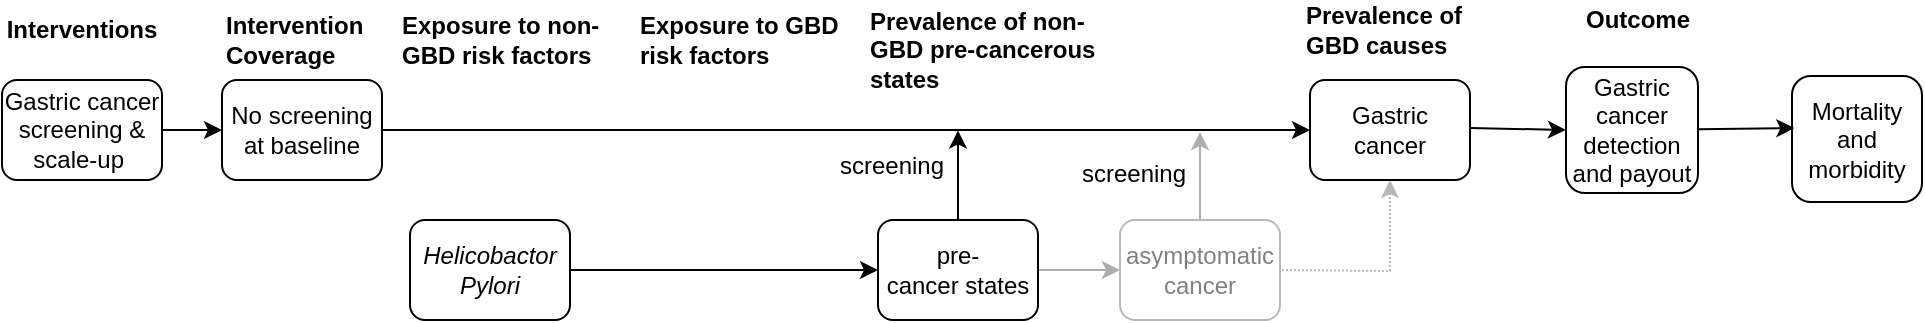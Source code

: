 <mxfile version="13.2.2" type="device"><diagram id="_VefmbwTFRXfGD_oqGUv" name="Page-1"><mxGraphModel dx="1086" dy="816" grid="0" gridSize="10" guides="1" tooltips="1" connect="1" arrows="1" fold="1" page="1" pageScale="1" pageWidth="850" pageHeight="1100" math="0" shadow="0"><root><mxCell id="0"/><mxCell id="1" parent="0"/><mxCell id="9BRG7YFNv6nA_ngZhegp-1" value="&lt;b&gt;Interventions&lt;/b&gt;" style="text;html=1;strokeColor=none;fillColor=none;align=center;verticalAlign=middle;whiteSpace=wrap;rounded=0;" parent="1" vertex="1"><mxGeometry x="26" y="120" width="40" height="20" as="geometry"/></mxCell><mxCell id="9BRG7YFNv6nA_ngZhegp-2" value="&lt;b&gt;Intervention &lt;br&gt;Coverage&lt;/b&gt;" style="text;html=1;strokeColor=none;fillColor=none;align=left;verticalAlign=middle;whiteSpace=wrap;rounded=0;" parent="1" vertex="1"><mxGeometry x="116" y="125" width="140" height="20" as="geometry"/></mxCell><mxCell id="9BRG7YFNv6nA_ngZhegp-4" value="&lt;b&gt;Exposure to GBD&amp;nbsp;&lt;br&gt;risk factors&lt;/b&gt;" style="text;html=1;strokeColor=none;fillColor=none;align=left;verticalAlign=middle;whiteSpace=wrap;rounded=0;" parent="1" vertex="1"><mxGeometry x="323" y="125" width="180" height="20" as="geometry"/></mxCell><mxCell id="9BRG7YFNv6nA_ngZhegp-5" value="&lt;b&gt;Prevalence of &lt;br&gt;GBD causes&lt;/b&gt;" style="text;html=1;strokeColor=none;fillColor=none;align=left;verticalAlign=middle;whiteSpace=wrap;rounded=0;" parent="1" vertex="1"><mxGeometry x="655.5" y="120" width="89" height="20" as="geometry"/></mxCell><mxCell id="9BRG7YFNv6nA_ngZhegp-25" style="edgeStyle=orthogonalEdgeStyle;rounded=0;orthogonalLoop=1;jettySize=auto;html=1;exitX=1;exitY=0.5;exitDx=0;exitDy=0;entryX=0;entryY=0.5;entryDx=0;entryDy=0;" parent="1" source="9BRG7YFNv6nA_ngZhegp-11" target="9BRG7YFNv6nA_ngZhegp-13" edge="1"><mxGeometry relative="1" as="geometry"/></mxCell><mxCell id="9BRG7YFNv6nA_ngZhegp-11" value="Gastric cancer screening &amp;amp; scale-up&amp;nbsp;" style="rounded=1;whiteSpace=wrap;html=1;" parent="1" vertex="1"><mxGeometry x="6" y="155" width="80" height="50" as="geometry"/></mxCell><mxCell id="9BRG7YFNv6nA_ngZhegp-13" value="No screening at baseline" style="rounded=1;whiteSpace=wrap;html=1;" parent="1" vertex="1"><mxGeometry x="116" y="155" width="80" height="50" as="geometry"/></mxCell><mxCell id="9BRG7YFNv6nA_ngZhegp-14" value="&lt;b&gt;Exposure to non-&lt;br&gt;GBD&amp;nbsp;risk factors&lt;/b&gt;" style="text;html=1;strokeColor=none;fillColor=none;align=left;verticalAlign=middle;whiteSpace=wrap;rounded=0;" parent="1" vertex="1"><mxGeometry x="204" y="125" width="180" height="20" as="geometry"/></mxCell><mxCell id="9BRG7YFNv6nA_ngZhegp-27" style="edgeStyle=orthogonalEdgeStyle;rounded=0;orthogonalLoop=1;jettySize=auto;html=1;exitX=1;exitY=0.5;exitDx=0;exitDy=0;entryX=0;entryY=0.5;entryDx=0;entryDy=0;" parent="1" source="9BRG7YFNv6nA_ngZhegp-17" target="9BRG7YFNv6nA_ngZhegp-22" edge="1"><mxGeometry relative="1" as="geometry"/></mxCell><mxCell id="9BRG7YFNv6nA_ngZhegp-17" value="&lt;i&gt;Helicobactor Pylori&lt;/i&gt;" style="rounded=1;whiteSpace=wrap;html=1" parent="1" vertex="1"><mxGeometry x="210" y="225" width="80" height="50" as="geometry"/></mxCell><mxCell id="9BRG7YFNv6nA_ngZhegp-19" value="&lt;b&gt;Prevalence of&amp;nbsp;non-&lt;br&gt;GBD pre-cancerous states&lt;/b&gt;" style="text;html=1;strokeColor=none;fillColor=none;align=left;verticalAlign=middle;whiteSpace=wrap;rounded=0;" parent="1" vertex="1"><mxGeometry x="438" y="135" width="130" height="10" as="geometry"/></mxCell><mxCell id="9BRG7YFNv6nA_ngZhegp-21" value="Mortality and morbidity" style="rounded=1;whiteSpace=wrap;html=1;" parent="1" vertex="1"><mxGeometry x="901" y="153" width="65" height="63" as="geometry"/></mxCell><mxCell id="9BRG7YFNv6nA_ngZhegp-28" style="edgeStyle=orthogonalEdgeStyle;rounded=0;orthogonalLoop=1;jettySize=auto;html=1;entryX=0.5;entryY=1;entryDx=0;entryDy=0;dashed=1;dashPattern=1 1;strokeColor=#B8B8B8;" parent="1" target="9BRG7YFNv6nA_ngZhegp-23" edge="1"><mxGeometry relative="1" as="geometry"><mxPoint x="646" y="250" as="sourcePoint"/><mxPoint x="568" y="250" as="targetPoint"/></mxGeometry></mxCell><mxCell id="9BRG7YFNv6nA_ngZhegp-48" style="edgeStyle=orthogonalEdgeStyle;rounded=0;orthogonalLoop=1;jettySize=auto;html=1;exitX=0.5;exitY=0;exitDx=0;exitDy=0;" parent="1" source="9BRG7YFNv6nA_ngZhegp-22" edge="1"><mxGeometry relative="1" as="geometry"><mxPoint x="484" y="180.2" as="targetPoint"/></mxGeometry></mxCell><mxCell id="RNUHMSx9s0ZC4bbaaiOD-20" value="" style="edgeStyle=orthogonalEdgeStyle;rounded=0;orthogonalLoop=1;jettySize=auto;html=1;strokeColor=#ADADAD;" edge="1" parent="1" source="9BRG7YFNv6nA_ngZhegp-22" target="RNUHMSx9s0ZC4bbaaiOD-16"><mxGeometry relative="1" as="geometry"/></mxCell><mxCell id="9BRG7YFNv6nA_ngZhegp-22" value="pre-&lt;br&gt;cancer states" style="rounded=1;whiteSpace=wrap;html=1" parent="1" vertex="1"><mxGeometry x="444" y="225" width="80" height="50" as="geometry"/></mxCell><mxCell id="9BRG7YFNv6nA_ngZhegp-23" value="Gastric&lt;br&gt;cancer" style="rounded=1;whiteSpace=wrap;html=1;" parent="1" vertex="1"><mxGeometry x="660" y="155" width="80" height="50" as="geometry"/></mxCell><mxCell id="9BRG7YFNv6nA_ngZhegp-39" style="edgeStyle=orthogonalEdgeStyle;rounded=0;orthogonalLoop=1;jettySize=auto;html=1;exitX=1;exitY=0.5;exitDx=0;exitDy=0;entryX=0;entryY=0.5;entryDx=0;entryDy=0;" parent="1" source="9BRG7YFNv6nA_ngZhegp-13" target="9BRG7YFNv6nA_ngZhegp-23" edge="1"><mxGeometry relative="1" as="geometry"><mxPoint x="496" y="180" as="sourcePoint"/><mxPoint x="552" y="180" as="targetPoint"/></mxGeometry></mxCell><mxCell id="RNUHMSx9s0ZC4bbaaiOD-1" value="screening" style="text;html=1;strokeColor=none;fillColor=none;align=center;verticalAlign=middle;whiteSpace=wrap;rounded=0;" vertex="1" parent="1"><mxGeometry x="431" y="188" width="40" height="20" as="geometry"/></mxCell><mxCell id="RNUHMSx9s0ZC4bbaaiOD-3" value="" style="endArrow=classic;html=1;entryX=0.018;entryY=0.413;entryDx=0;entryDy=0;entryPerimeter=0;" edge="1" parent="1" source="RNUHMSx9s0ZC4bbaaiOD-13" target="9BRG7YFNv6nA_ngZhegp-21"><mxGeometry width="50" height="50" relative="1" as="geometry"><mxPoint x="813" y="179" as="sourcePoint"/><mxPoint x="832" y="180" as="targetPoint"/></mxGeometry></mxCell><mxCell id="RNUHMSx9s0ZC4bbaaiOD-14" value="" style="endArrow=classic;html=1;entryX=0;entryY=0.5;entryDx=0;entryDy=0;" edge="1" parent="1" target="RNUHMSx9s0ZC4bbaaiOD-13"><mxGeometry width="50" height="50" relative="1" as="geometry"><mxPoint x="740" y="179" as="sourcePoint"/><mxPoint x="759" y="180" as="targetPoint"/></mxGeometry></mxCell><mxCell id="RNUHMSx9s0ZC4bbaaiOD-15" value="&lt;b&gt;Outcome&lt;/b&gt;" style="text;html=1;strokeColor=none;fillColor=none;align=left;verticalAlign=middle;whiteSpace=wrap;rounded=0;" vertex="1" parent="1"><mxGeometry x="796" y="115" width="89" height="20" as="geometry"/></mxCell><mxCell id="RNUHMSx9s0ZC4bbaaiOD-22" value="" style="edgeStyle=orthogonalEdgeStyle;rounded=0;orthogonalLoop=1;jettySize=auto;html=1;strokeColor=#ADADAD;" edge="1" parent="1" source="RNUHMSx9s0ZC4bbaaiOD-16"><mxGeometry relative="1" as="geometry"><mxPoint x="605" y="181" as="targetPoint"/></mxGeometry></mxCell><mxCell id="RNUHMSx9s0ZC4bbaaiOD-16" value="&lt;font color=&quot;#808080&quot;&gt;asymptomatic cancer&lt;/font&gt;" style="rounded=1;whiteSpace=wrap;html=1;strokeColor=#B8B8B8;" vertex="1" parent="1"><mxGeometry x="565" y="225" width="80" height="50" as="geometry"/></mxCell><mxCell id="RNUHMSx9s0ZC4bbaaiOD-13" value="Gastric cancer detection and payout" style="rounded=1;whiteSpace=wrap;html=1;" vertex="1" parent="1"><mxGeometry x="788" y="148.5" width="66" height="63" as="geometry"/></mxCell><mxCell id="RNUHMSx9s0ZC4bbaaiOD-23" value="screening" style="text;html=1;strokeColor=none;fillColor=none;align=center;verticalAlign=middle;whiteSpace=wrap;rounded=0;" vertex="1" parent="1"><mxGeometry x="552" y="191.5" width="40" height="20" as="geometry"/></mxCell></root></mxGraphModel></diagram></mxfile>